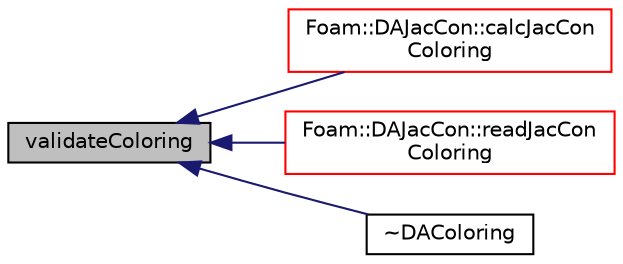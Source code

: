 digraph "validateColoring"
{
  bgcolor="transparent";
  edge [fontname="Helvetica",fontsize="10",labelfontname="Helvetica",labelfontsize="10"];
  node [fontname="Helvetica",fontsize="10",shape=record];
  rankdir="LR";
  Node57 [label="validateColoring",height=0.2,width=0.4,color="black", fillcolor="grey75", style="filled", fontcolor="black"];
  Node57 -> Node58 [dir="back",color="midnightblue",fontsize="10",style="solid",fontname="Helvetica"];
  Node58 [label="Foam::DAJacCon::calcJacCon\lColoring",height=0.2,width=0.4,color="red",URL="$classFoam_1_1DAJacCon.html#a3b9b543bfab2dbda82af01317a9f2ab8",tooltip="compute graph coloring for Jacobian connectivity matrix "];
  Node57 -> Node64 [dir="back",color="midnightblue",fontsize="10",style="solid",fontname="Helvetica"];
  Node64 [label="Foam::DAJacCon::readJacCon\lColoring",height=0.2,width=0.4,color="red",URL="$classFoam_1_1DAJacCon.html#ac468336a825acf06f527883fc9bd63f7",tooltip="read colors for JacCon "];
  Node57 -> Node65 [dir="back",color="midnightblue",fontsize="10",style="solid",fontname="Helvetica"];
  Node65 [label="~DAColoring",height=0.2,width=0.4,color="black",URL="$classFoam_1_1DAColoring.html#ad7666e8d64654db3ce2215d113c6b715",tooltip="Destructor. "];
}
